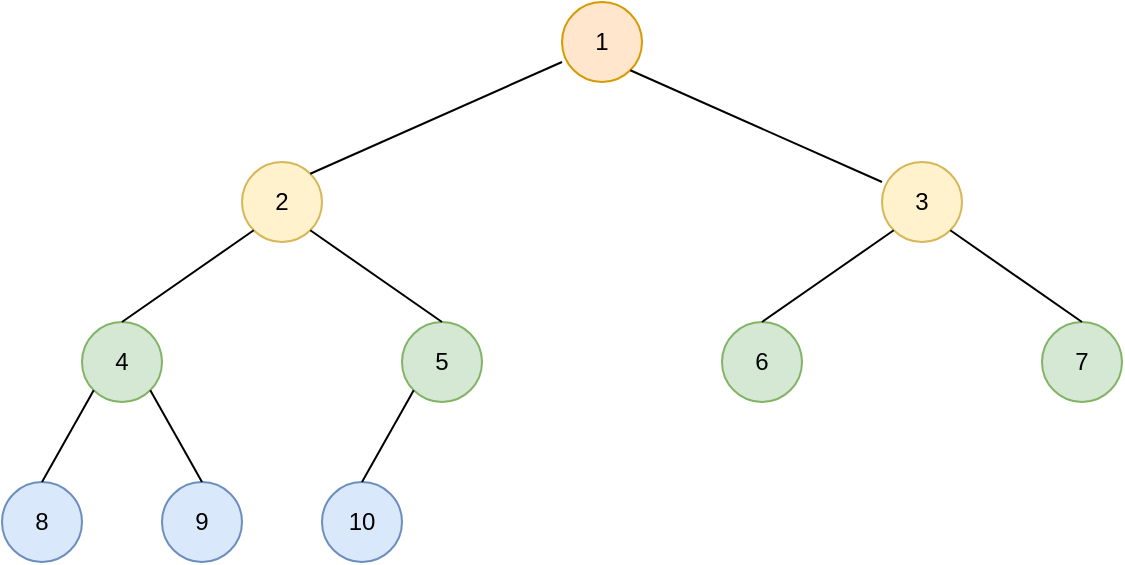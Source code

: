 <mxfile>
    <diagram id="WeIH5vqxI7b-h1ZABdiP" name="Page-1">
        <mxGraphModel dx="1282" dy="1558" grid="1" gridSize="10" guides="1" tooltips="1" connect="1" arrows="1" fold="1" page="1" pageScale="1" pageWidth="850" pageHeight="1100" math="0" shadow="0">
            <root>
                <mxCell id="0"/>
                <mxCell id="1" parent="0"/>
                <mxCell id="2" value="1" style="ellipse;whiteSpace=wrap;html=1;aspect=fixed;fillColor=#ffe6cc;strokeColor=#d79b00;" vertex="1" parent="1">
                    <mxGeometry x="480" y="160" width="40" height="40" as="geometry"/>
                </mxCell>
                <mxCell id="3" value="8" style="ellipse;whiteSpace=wrap;html=1;aspect=fixed;fillColor=#dae8fc;strokeColor=#6c8ebf;" vertex="1" parent="1">
                    <mxGeometry x="200" y="400" width="40" height="40" as="geometry"/>
                </mxCell>
                <mxCell id="4" value="9" style="ellipse;whiteSpace=wrap;html=1;aspect=fixed;fillColor=#dae8fc;strokeColor=#6c8ebf;" vertex="1" parent="1">
                    <mxGeometry x="280" y="400" width="40" height="40" as="geometry"/>
                </mxCell>
                <mxCell id="5" value="10" style="ellipse;whiteSpace=wrap;html=1;aspect=fixed;fillColor=#dae8fc;strokeColor=#6c8ebf;" vertex="1" parent="1">
                    <mxGeometry x="360" y="400" width="40" height="40" as="geometry"/>
                </mxCell>
                <mxCell id="11" value="4" style="ellipse;whiteSpace=wrap;html=1;aspect=fixed;fillColor=#d5e8d4;strokeColor=#82b366;" vertex="1" parent="1">
                    <mxGeometry x="240" y="320" width="40" height="40" as="geometry"/>
                </mxCell>
                <mxCell id="12" value="5" style="ellipse;whiteSpace=wrap;html=1;aspect=fixed;fillColor=#d5e8d4;strokeColor=#82b366;" vertex="1" parent="1">
                    <mxGeometry x="400" y="320" width="40" height="40" as="geometry"/>
                </mxCell>
                <mxCell id="13" value="6" style="ellipse;whiteSpace=wrap;html=1;aspect=fixed;fillColor=#d5e8d4;strokeColor=#82b366;" vertex="1" parent="1">
                    <mxGeometry x="560" y="320" width="40" height="40" as="geometry"/>
                </mxCell>
                <mxCell id="14" value="7" style="ellipse;whiteSpace=wrap;html=1;aspect=fixed;fillColor=#d5e8d4;strokeColor=#82b366;" vertex="1" parent="1">
                    <mxGeometry x="720" y="320" width="40" height="40" as="geometry"/>
                </mxCell>
                <mxCell id="15" value="3" style="ellipse;whiteSpace=wrap;html=1;aspect=fixed;fillColor=#fff2cc;strokeColor=#d6b656;" vertex="1" parent="1">
                    <mxGeometry x="640" y="240" width="40" height="40" as="geometry"/>
                </mxCell>
                <mxCell id="16" value="2" style="ellipse;whiteSpace=wrap;html=1;aspect=fixed;fillColor=#fff2cc;strokeColor=#d6b656;" vertex="1" parent="1">
                    <mxGeometry x="320" y="240" width="40" height="40" as="geometry"/>
                </mxCell>
                <mxCell id="17" value="" style="endArrow=none;html=1;entryX=0;entryY=0.75;entryDx=0;entryDy=0;entryPerimeter=0;exitX=1;exitY=0;exitDx=0;exitDy=0;" edge="1" parent="1" source="16" target="2">
                    <mxGeometry width="50" height="50" relative="1" as="geometry">
                        <mxPoint x="400" y="240" as="sourcePoint"/>
                        <mxPoint x="450" y="190" as="targetPoint"/>
                    </mxGeometry>
                </mxCell>
                <mxCell id="18" value="" style="endArrow=none;html=1;entryX=1;entryY=1;entryDx=0;entryDy=0;exitX=0;exitY=0.25;exitDx=0;exitDy=0;exitPerimeter=0;" edge="1" parent="1" source="15" target="2">
                    <mxGeometry width="50" height="50" relative="1" as="geometry">
                        <mxPoint x="364" y="256" as="sourcePoint"/>
                        <mxPoint x="490" y="200" as="targetPoint"/>
                    </mxGeometry>
                </mxCell>
                <mxCell id="19" value="" style="endArrow=none;html=1;entryX=0;entryY=1;entryDx=0;entryDy=0;exitX=0.5;exitY=0;exitDx=0;exitDy=0;" edge="1" parent="1" source="11" target="16">
                    <mxGeometry width="50" height="50" relative="1" as="geometry">
                        <mxPoint x="364" y="256" as="sourcePoint"/>
                        <mxPoint x="490" y="200" as="targetPoint"/>
                    </mxGeometry>
                </mxCell>
                <mxCell id="20" value="" style="endArrow=none;html=1;entryX=1;entryY=1;entryDx=0;entryDy=0;exitX=0.5;exitY=0;exitDx=0;exitDy=0;" edge="1" parent="1" source="12" target="16">
                    <mxGeometry width="50" height="50" relative="1" as="geometry">
                        <mxPoint x="270" y="330" as="sourcePoint"/>
                        <mxPoint x="336" y="284" as="targetPoint"/>
                    </mxGeometry>
                </mxCell>
                <mxCell id="21" value="" style="endArrow=none;html=1;exitX=0.5;exitY=0;exitDx=0;exitDy=0;entryX=1;entryY=1;entryDx=0;entryDy=0;" edge="1" parent="1" source="14" target="15">
                    <mxGeometry width="50" height="50" relative="1" as="geometry">
                        <mxPoint x="746" y="320" as="sourcePoint"/>
                        <mxPoint x="680" y="280" as="targetPoint"/>
                    </mxGeometry>
                </mxCell>
                <mxCell id="22" value="" style="endArrow=none;html=1;entryX=0;entryY=1;entryDx=0;entryDy=0;exitX=0.5;exitY=0;exitDx=0;exitDy=0;" edge="1" parent="1" source="13" target="15">
                    <mxGeometry width="50" height="50" relative="1" as="geometry">
                        <mxPoint x="580" y="320" as="sourcePoint"/>
                        <mxPoint x="646" y="274" as="targetPoint"/>
                    </mxGeometry>
                </mxCell>
                <mxCell id="23" value="" style="endArrow=none;html=1;entryX=0;entryY=1;entryDx=0;entryDy=0;exitX=0.5;exitY=0;exitDx=0;exitDy=0;" edge="1" parent="1" source="3" target="11">
                    <mxGeometry width="50" height="50" relative="1" as="geometry">
                        <mxPoint x="280" y="340" as="sourcePoint"/>
                        <mxPoint x="346" y="294" as="targetPoint"/>
                    </mxGeometry>
                </mxCell>
                <mxCell id="24" value="" style="endArrow=none;html=1;entryX=1;entryY=1;entryDx=0;entryDy=0;exitX=0.5;exitY=0;exitDx=0;exitDy=0;" edge="1" parent="1" source="4" target="11">
                    <mxGeometry width="50" height="50" relative="1" as="geometry">
                        <mxPoint x="230" y="410" as="sourcePoint"/>
                        <mxPoint x="256" y="364" as="targetPoint"/>
                    </mxGeometry>
                </mxCell>
                <mxCell id="25" value="" style="endArrow=none;html=1;entryX=0;entryY=1;entryDx=0;entryDy=0;exitX=0.5;exitY=0;exitDx=0;exitDy=0;" edge="1" parent="1" source="5" target="12">
                    <mxGeometry width="50" height="50" relative="1" as="geometry">
                        <mxPoint x="310" y="410" as="sourcePoint"/>
                        <mxPoint x="284" y="364" as="targetPoint"/>
                    </mxGeometry>
                </mxCell>
            </root>
        </mxGraphModel>
    </diagram>
</mxfile>